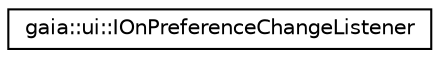 digraph G
{
  edge [fontname="Helvetica",fontsize="10",labelfontname="Helvetica",labelfontsize="10"];
  node [fontname="Helvetica",fontsize="10",shape=record];
  rankdir=LR;
  Node1 [label="gaia::ui::IOnPreferenceChangeListener",height=0.2,width=0.4,color="black", fillcolor="white", style="filled",URL="$d5/db8/classgaia_1_1ui_1_1_i_on_preference_change_listener.html",tooltip="Interface definition for a callback to be invoked when the value of this Preference has been changed ..."];
}
